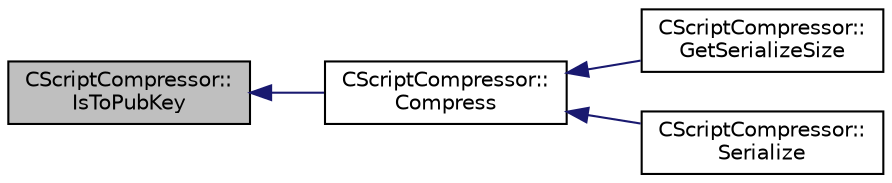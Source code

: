 digraph "CScriptCompressor::IsToPubKey"
{
  edge [fontname="Helvetica",fontsize="10",labelfontname="Helvetica",labelfontsize="10"];
  node [fontname="Helvetica",fontsize="10",shape=record];
  rankdir="LR";
  Node68 [label="CScriptCompressor::\lIsToPubKey",height=0.2,width=0.4,color="black", fillcolor="grey75", style="filled", fontcolor="black"];
  Node68 -> Node69 [dir="back",color="midnightblue",fontsize="10",style="solid",fontname="Helvetica"];
  Node69 [label="CScriptCompressor::\lCompress",height=0.2,width=0.4,color="black", fillcolor="white", style="filled",URL="$class_c_script_compressor.html#a563ba251e7720841b4d5fc30ebd736e6"];
  Node69 -> Node70 [dir="back",color="midnightblue",fontsize="10",style="solid",fontname="Helvetica"];
  Node70 [label="CScriptCompressor::\lGetSerializeSize",height=0.2,width=0.4,color="black", fillcolor="white", style="filled",URL="$class_c_script_compressor.html#afd6f2bea6c0ba2d34f770997e96bc23d"];
  Node69 -> Node71 [dir="back",color="midnightblue",fontsize="10",style="solid",fontname="Helvetica"];
  Node71 [label="CScriptCompressor::\lSerialize",height=0.2,width=0.4,color="black", fillcolor="white", style="filled",URL="$class_c_script_compressor.html#a5702b644df500ddd11c56d0490e8be44"];
}
